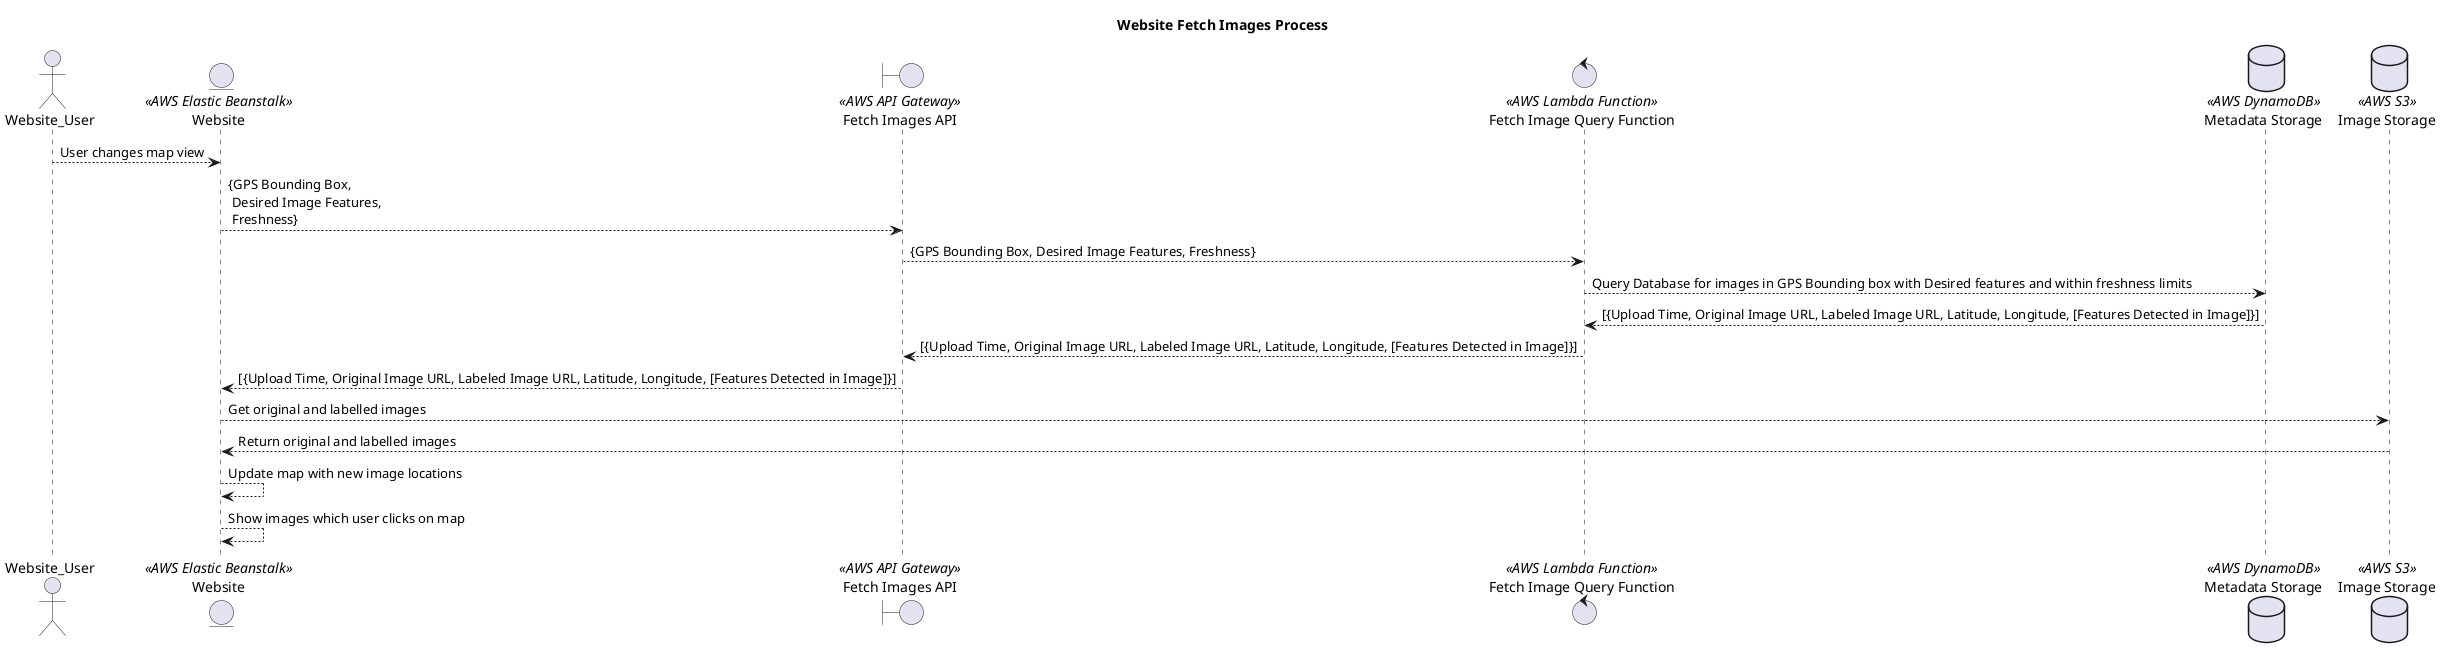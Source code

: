 @startuml
title Website Fetch Images Process

actor       Website_User
entity      "Website" as Dashcam_Image_Browsing_Website << AWS Elastic Beanstalk>>
boundary    "Fetch Images API" as Image_Fetch_API << AWS API Gateway >>
control     "Fetch Image Query Function" as Lambda_Fetch_Function << AWS Lambda Function >>
database    "Metadata Storage" as AWS_DynamoDB << AWS DynamoDB >>
database    "Image Storage" as AWS_S3 << AWS S3 >>

Website_User --> Dashcam_Image_Browsing_Website: User changes map view
Dashcam_Image_Browsing_Website --> Image_Fetch_API: {GPS Bounding Box,\n Desired Image Features,\n Freshness}
Image_Fetch_API --> Lambda_Fetch_Function: {GPS Bounding Box, Desired Image Features, Freshness}
Lambda_Fetch_Function --> AWS_DynamoDB: Query Database for images in GPS Bounding box with Desired features and within freshness limits
AWS_DynamoDB --> Lambda_Fetch_Function: [{Upload Time, Original Image URL, Labeled Image URL, Latitude, Longitude, [Features Detected in Image]}]
Lambda_Fetch_Function --> Image_Fetch_API: [{Upload Time, Original Image URL, Labeled Image URL, Latitude, Longitude, [Features Detected in Image]}]
Image_Fetch_API --> Dashcam_Image_Browsing_Website: [{Upload Time, Original Image URL, Labeled Image URL, Latitude, Longitude, [Features Detected in Image]}]
Dashcam_Image_Browsing_Website --> AWS_S3: Get original and labelled images
AWS_S3 --> Dashcam_Image_Browsing_Website: Return original and labelled images
Dashcam_Image_Browsing_Website --> Dashcam_Image_Browsing_Website: Update map with new image locations
Dashcam_Image_Browsing_Website --> Dashcam_Image_Browsing_Website: Show images which user clicks on map

@enduml